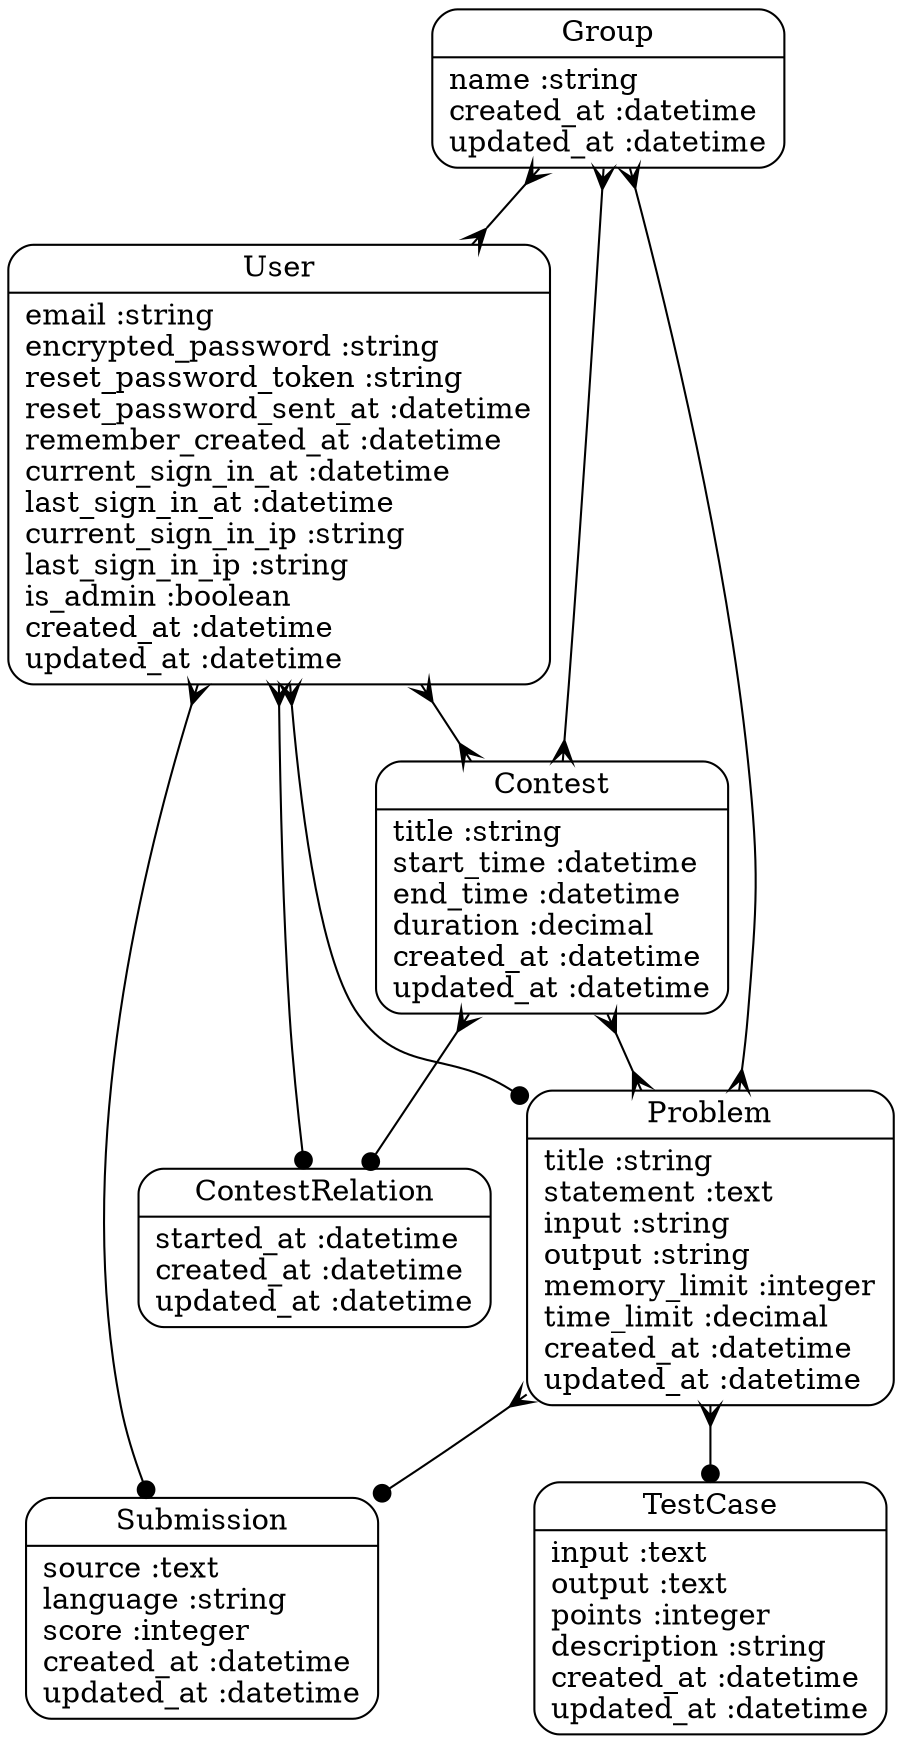 digraph models_diagram {
	graph[overlap=false, splines=true]
	"User" [shape=Mrecord, label="{User|email :string\lencrypted_password :string\lreset_password_token :string\lreset_password_sent_at :datetime\lremember_created_at :datetime\lcurrent_sign_in_at :datetime\llast_sign_in_at :datetime\lcurrent_sign_in_ip :string\llast_sign_in_ip :string\lis_admin :boolean\lcreated_at :datetime\lupdated_at :datetime\l}"]
	"Group" [shape=Mrecord, label="{Group|name :string\lcreated_at :datetime\lupdated_at :datetime\l}"]
	"ContestRelation" [shape=Mrecord, label="{ContestRelation|started_at :datetime\lcreated_at :datetime\lupdated_at :datetime\l}"]
	"TestCase" [shape=Mrecord, label="{TestCase|input :text\loutput :text\lpoints :integer\ldescription :string\lcreated_at :datetime\lupdated_at :datetime\l}"]
	"Contest" [shape=Mrecord, label="{Contest|title :string\lstart_time :datetime\lend_time :datetime\lduration :decimal\lcreated_at :datetime\lupdated_at :datetime\l}"]
	"Submission" [shape=Mrecord, label="{Submission|source :text\llanguage :string\lscore :integer\lcreated_at :datetime\lupdated_at :datetime\l}"]
	"Problem" [shape=Mrecord, label="{Problem|title :string\lstatement :text\linput :string\loutput :string\lmemory_limit :integer\ltime_limit :decimal\lcreated_at :datetime\lupdated_at :datetime\l}"]
	"User" -> "Problem" [arrowtail=crow, arrowhead=dot, dir=both]
	"User" -> "Submission" [arrowtail=crow, arrowhead=dot, dir=both]
	"User" -> "ContestRelation" [arrowtail=crow, arrowhead=dot, dir=both]
	"User" -> "Contest" [arrowtail=crow, arrowhead=crow, dir=both]
	"Group" -> "User" [arrowtail=crow, arrowhead=crow, dir=both]
	"Group" -> "Problem" [arrowtail=crow, arrowhead=crow, dir=both]
	"Group" -> "Contest" [arrowtail=crow, arrowhead=crow, dir=both]
	"Contest" -> "Problem" [arrowtail=crow, arrowhead=crow, dir=both]
	"Contest" -> "ContestRelation" [arrowtail=crow, arrowhead=dot, dir=both]
	"Problem" -> "TestCase" [arrowtail=crow, arrowhead=dot, dir=both]
	"Problem" -> "Submission" [arrowtail=crow, arrowhead=dot, dir=both]
}

